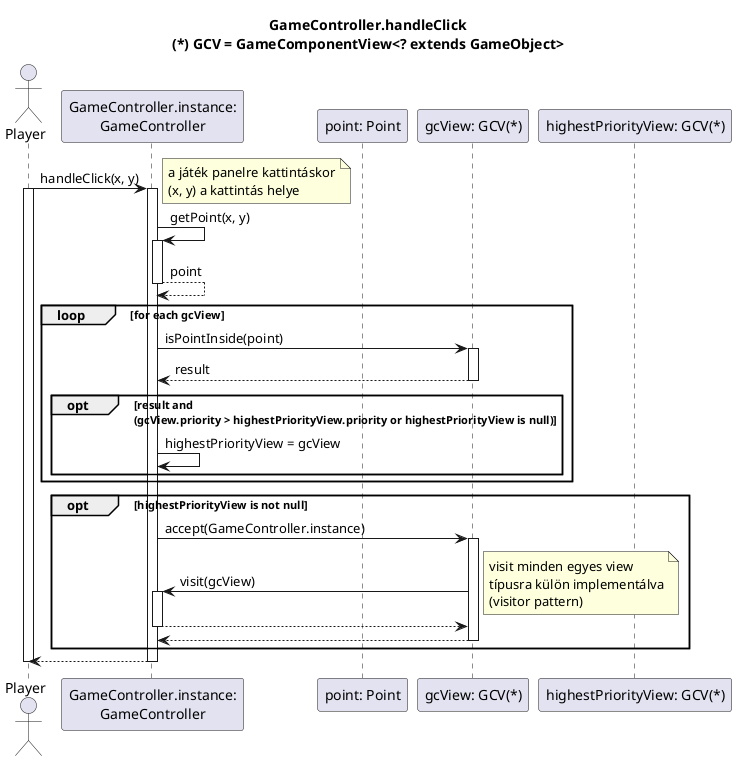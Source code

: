 @startuml handleClick

title GameController.handleClick\n(*) GCV = GameComponentView<? extends GameObject>

actor "Player" as p
participant "GameController.instance:\nGameController" as gc

participant "point: Point" as point
participant "gcView: GCV(*)" as c
participant "highestPriorityView: GCV(*)"

p -> gc: handleClick(x, y)
note right: a játék panelre kattintáskor\n(x, y) a kattintás helye
activate p
activate gc

	gc -> gc: getPoint(x, y)
	activate gc

	gc --> gc: point
	deactivate gc

	loop for each gcView
		gc -> c: isPointInside(point)
		activate c

		gc <-- c: result
		deactivate c

		opt result and\n(gcView.priority > highestPriorityView.priority or highestPriorityView is null)
			gc -> gc: highestPriorityView = gcView
		end
	end

	opt highestPriorityView is not null
		gc -> c: accept(GameController.instance)
		activate c

			c -> gc: visit(gcView)
			note right: visit minden egyes view\ntípusra külön implementálva\n(visitor pattern)
			activate gc

			gc --> c
			deactivate gc

		c --> gc
		deactivate c
	end

p <-- gc
deactivate p
deactivate gc

@enduml